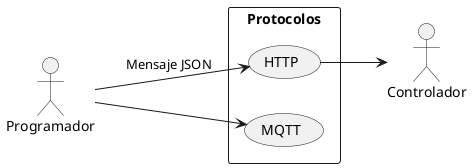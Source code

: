 @startuml caso de uso 2
left to right direction
actor "Programador" as user
actor "Controlador" as rpi
rectangle Protocolos {
  usecase "HTTP" as UC1
  usecase "MQTT" as UC2
} 
user --> UC1 : Mensaje JSON
user --> UC2
UC1 --> rpi  
@enduml
